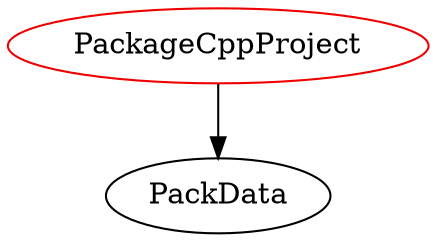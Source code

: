 digraph packagecppproject{
PackageCppProject -> PackData;
PackageCppProject	[shape=oval, color=red2, label="PackageCppProject"];
}
